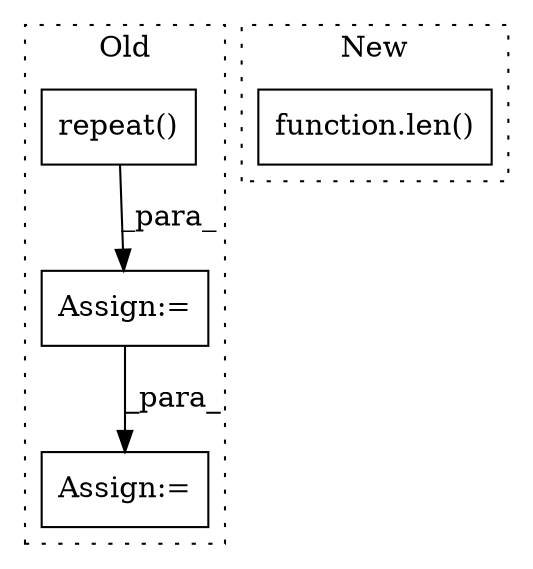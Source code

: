 digraph G {
subgraph cluster0 {
1 [label="repeat()" a="75" s="529,654" l="108,1" shape="box"];
3 [label="Assign:=" a="68" s="901" l="4" shape="box"];
4 [label="Assign:=" a="68" s="526" l="3" shape="box"];
label = "Old";
style="dotted";
}
subgraph cluster1 {
2 [label="function.len()" a="75" s="526,537" l="4,1" shape="box"];
label = "New";
style="dotted";
}
1 -> 4 [label="_para_"];
4 -> 3 [label="_para_"];
}